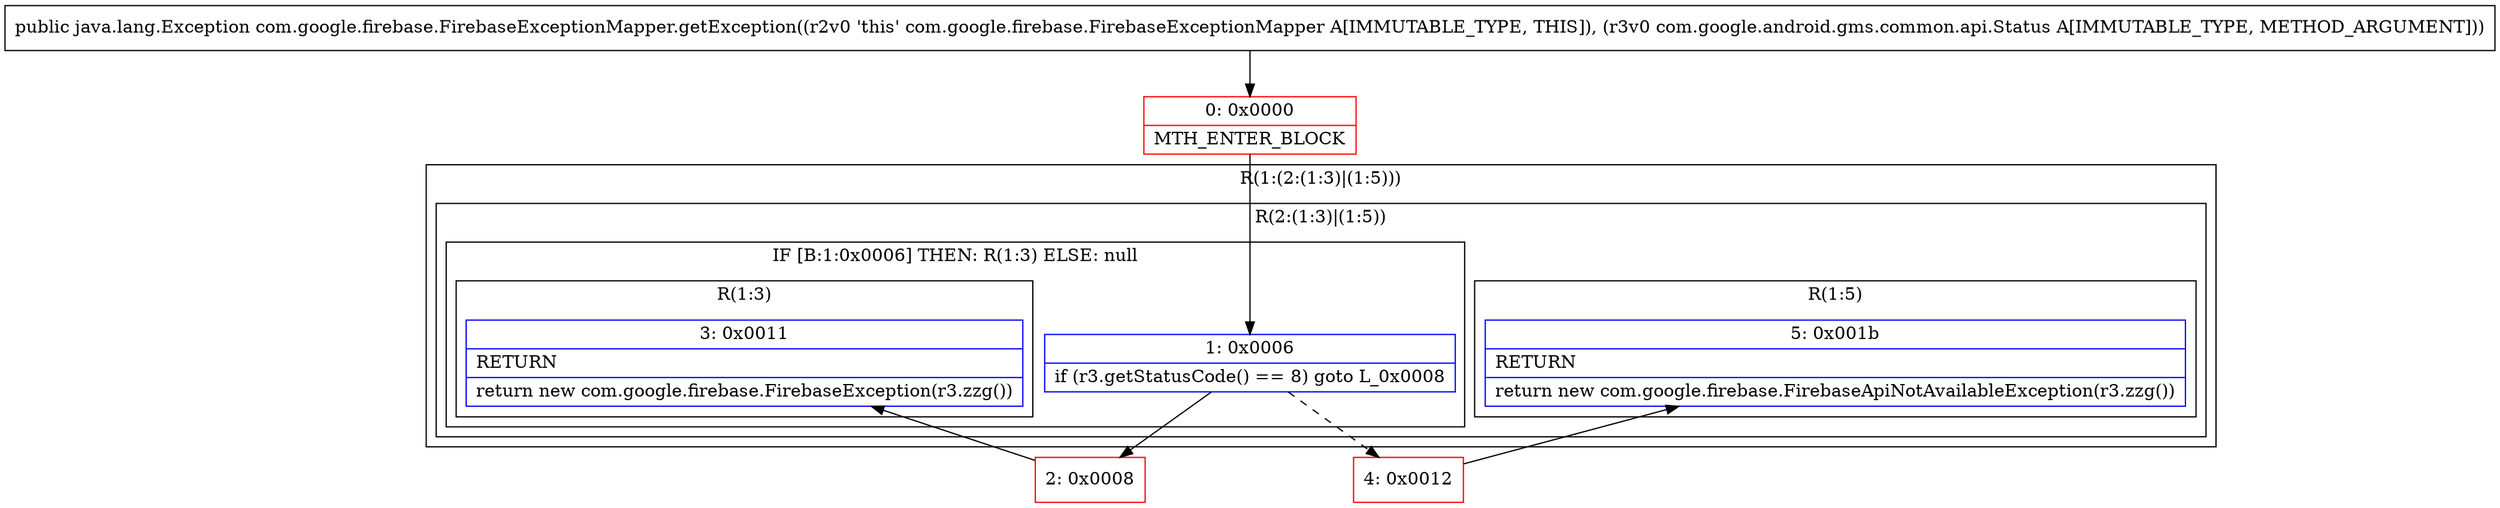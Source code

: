 digraph "CFG forcom.google.firebase.FirebaseExceptionMapper.getException(Lcom\/google\/android\/gms\/common\/api\/Status;)Ljava\/lang\/Exception;" {
subgraph cluster_Region_483323675 {
label = "R(1:(2:(1:3)|(1:5)))";
node [shape=record,color=blue];
subgraph cluster_Region_982314574 {
label = "R(2:(1:3)|(1:5))";
node [shape=record,color=blue];
subgraph cluster_IfRegion_1021519776 {
label = "IF [B:1:0x0006] THEN: R(1:3) ELSE: null";
node [shape=record,color=blue];
Node_1 [shape=record,label="{1\:\ 0x0006|if (r3.getStatusCode() == 8) goto L_0x0008\l}"];
subgraph cluster_Region_382028192 {
label = "R(1:3)";
node [shape=record,color=blue];
Node_3 [shape=record,label="{3\:\ 0x0011|RETURN\l|return new com.google.firebase.FirebaseException(r3.zzg())\l}"];
}
}
subgraph cluster_Region_2098780756 {
label = "R(1:5)";
node [shape=record,color=blue];
Node_5 [shape=record,label="{5\:\ 0x001b|RETURN\l|return new com.google.firebase.FirebaseApiNotAvailableException(r3.zzg())\l}"];
}
}
}
Node_0 [shape=record,color=red,label="{0\:\ 0x0000|MTH_ENTER_BLOCK\l}"];
Node_2 [shape=record,color=red,label="{2\:\ 0x0008}"];
Node_4 [shape=record,color=red,label="{4\:\ 0x0012}"];
MethodNode[shape=record,label="{public java.lang.Exception com.google.firebase.FirebaseExceptionMapper.getException((r2v0 'this' com.google.firebase.FirebaseExceptionMapper A[IMMUTABLE_TYPE, THIS]), (r3v0 com.google.android.gms.common.api.Status A[IMMUTABLE_TYPE, METHOD_ARGUMENT])) }"];
MethodNode -> Node_0;
Node_1 -> Node_2;
Node_1 -> Node_4[style=dashed];
Node_0 -> Node_1;
Node_2 -> Node_3;
Node_4 -> Node_5;
}

